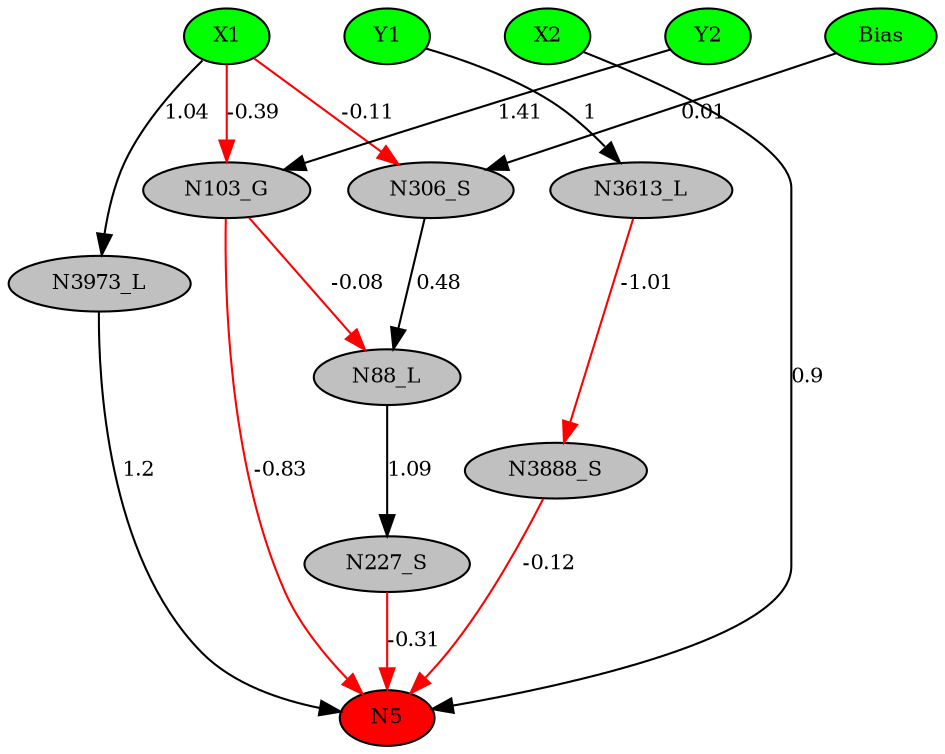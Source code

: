 digraph g { 
N0 [shape=ellipse, label=Bias,fontsize=10,height=0.1,width=0.1,style=filled,fillcolor=green]
N1[shape=ellipse label=X1,fontsize=10,height=0.1,width=0.1,style=filled,fillcolor=green]
N2[shape=ellipse label=Y1,fontsize=10,height=0.1,width=0.1,style=filled,fillcolor=green]
N3[shape=ellipse label=X2,fontsize=10,height=0.1,width=0.1,style=filled,fillcolor=green]
N4[shape=ellipse label=Y2,fontsize=10,height=0.1,width=0.1,style=filled,fillcolor=green]
N5[shape=ellipse,fontsize = 10, height = 0.1, width = 0.1, style = filled, fillcolor = red]
N88[shape=ellipse, label=N88_L,fontsize=10,height=0.1,width=0.1,style=filled,fillcolor=gray]
N103[shape=ellipse, label=N103_G,fontsize=10,height=0.1,width=0.1,style=filled,fillcolor=gray]
N227[shape=ellipse, label=N227_S,fontsize=10,height=0.1,width=0.1,style=filled,fillcolor=gray]
N306[shape=ellipse, label=N306_S,fontsize=10,height=0.1,width=0.1,style=filled,fillcolor=gray]
N3613[shape=ellipse, label=N3613_L,fontsize=10,height=0.1,width=0.1,style=filled,fillcolor=gray]
N3888[shape=ellipse, label=N3888_S,fontsize=10,height=0.1,width=0.1,style=filled,fillcolor=gray]
N3973[shape=ellipse, label=N3973_L,fontsize=10,height=0.1,width=0.1,style=filled,fillcolor=gray]
N3 -> N5 [color=black] [ label=0.9,fontsize=10]
N4 -> N103 [color=black] [ label=1.41,fontsize=10]
N103 -> N5 [color=red] [arrowType=inv][ label=-0.83,fontsize=10]
N1 -> N103 [color=red] [arrowType=inv][ label=-0.39,fontsize=10]
N103 -> N88 [color=red] [arrowType=inv][ label=-0.08,fontsize=10]
N88 -> N227 [color=black] [ label=1.09,fontsize=10]
N227 -> N5 [color=red] [arrowType=inv][ label=-0.31,fontsize=10]
N0 -> N306 [color=black] [ label=0.01,fontsize=10]
N306 -> N88 [color=black] [ label=0.48,fontsize=10]
N1 -> N306 [color=red] [arrowType=inv][ label=-0.11,fontsize=10]
N2 -> N3613 [color=black] [ label=1,fontsize=10]
N3613 -> N3888 [color=red] [arrowType=inv][ label=-1.01,fontsize=10]
N3888 -> N5 [color=red] [arrowType=inv][ label=-0.12,fontsize=10]
N1 -> N3973 [color=black] [ label=1.04,fontsize=10]
N3973 -> N5 [color=black] [ label=1.2,fontsize=10]
 { rank=same; 
N5
 } 
 { rank=same; 
N1 ->N2 ->N3 ->N4 ->N0 [style=invis]
 } 
}
